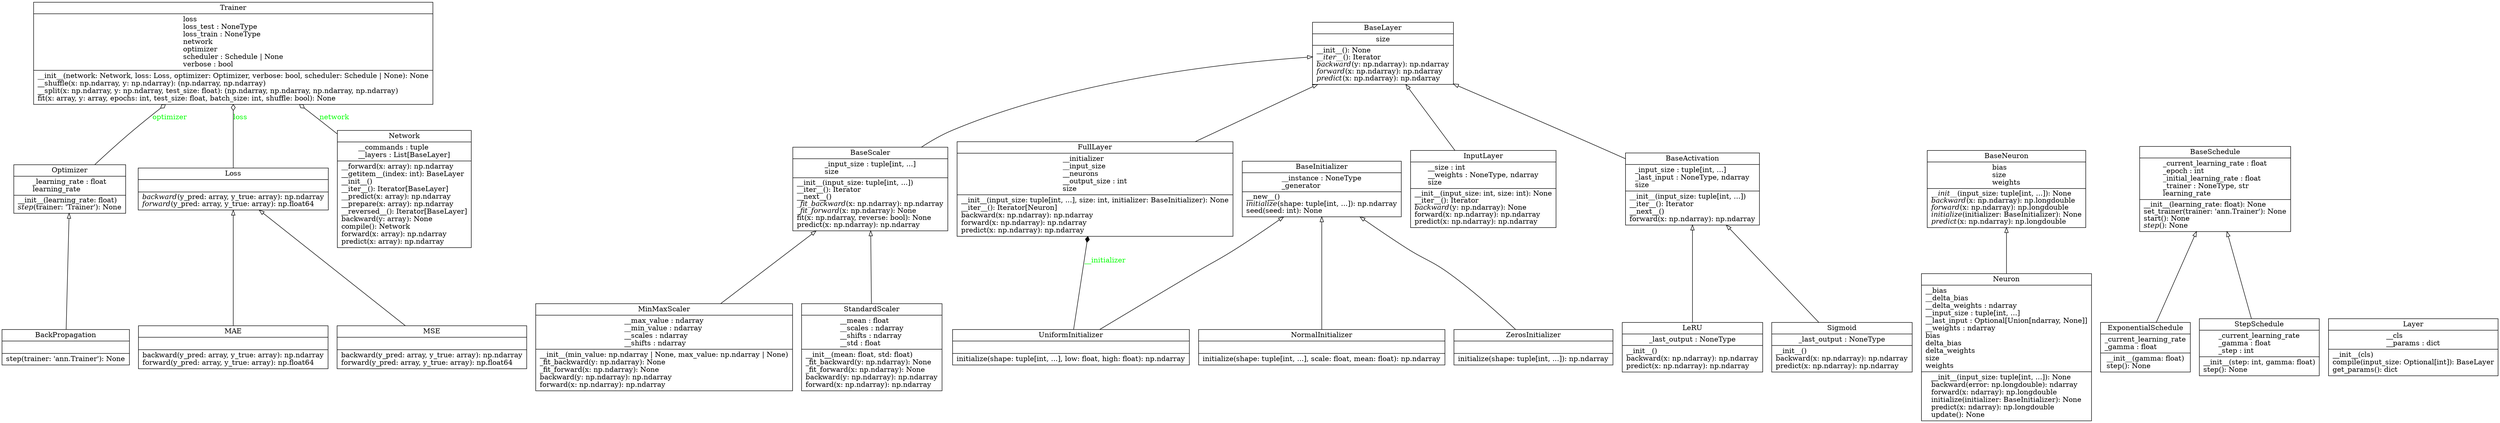 digraph "classes" {
rankdir=BT
charset="utf-8"
"ann.optimizers.back_propagation.BackPropagation" [color="black", fontcolor="black", label=<{BackPropagation|<br ALIGN="LEFT"/>|step(trainer: 'ann.Trainer'): None<br ALIGN="LEFT"/>}>, shape="record", style="solid"];
"ann.layers.activations.base_activation.BaseActivation" [color="black", fontcolor="black", label=<{BaseActivation|_input_size : tuple[int, ...]<br ALIGN="LEFT"/>_last_input : NoneType, ndarray<br ALIGN="LEFT"/>size<br ALIGN="LEFT"/>|__init__(input_size: tuple[int, ...])<br ALIGN="LEFT"/>__iter__(): Iterator<br ALIGN="LEFT"/>__next__()<br ALIGN="LEFT"/>forward(x: np.ndarray): np.ndarray<br ALIGN="LEFT"/>}>, shape="record", style="solid"];
"ann.inizializators.base_initializer.BaseInitializer" [color="black", fontcolor="black", label=<{BaseInitializer|__instance : NoneType<br ALIGN="LEFT"/>_generator<br ALIGN="LEFT"/>|__new__()<br ALIGN="LEFT"/><I>initialize</I>(shape: tuple[int, ...]): np.ndarray<br ALIGN="LEFT"/>seed(seed: int): None<br ALIGN="LEFT"/>}>, shape="record", style="solid"];
"ann.layers.base_layer.BaseLayer" [color="black", fontcolor="black", label=<{BaseLayer|size<br ALIGN="LEFT"/>|__init__(): None<br ALIGN="LEFT"/><I>__iter__</I>(): Iterator<br ALIGN="LEFT"/><I>backward</I>(y: np.ndarray): np.ndarray<br ALIGN="LEFT"/><I>forward</I>(x: np.ndarray): np.ndarray<br ALIGN="LEFT"/><I>predict</I>(x: np.ndarray): np.ndarray<br ALIGN="LEFT"/>}>, shape="record", style="solid"];
"ann.neuron.base_neuron.BaseNeuron" [color="black", fontcolor="black", label=<{BaseNeuron|bias<br ALIGN="LEFT"/>size<br ALIGN="LEFT"/>weights<br ALIGN="LEFT"/>|<I>__init__</I>(input_size: tuple[int, ...]): None<br ALIGN="LEFT"/><I>backward</I>(x: np.ndarray): np.longdouble<br ALIGN="LEFT"/><I>forward</I>(x: np.ndarray): np.longdouble<br ALIGN="LEFT"/><I>initialize</I>(initializer: BaseInitializer): None<br ALIGN="LEFT"/><I>predict</I>(x: np.ndarray): np.longdouble<br ALIGN="LEFT"/>}>, shape="record", style="solid"];
"ann.layers.scalers.base_scaler.BaseScaler" [color="black", fontcolor="black", label=<{BaseScaler|_input_size : tuple[int, ...]<br ALIGN="LEFT"/>size<br ALIGN="LEFT"/>|__init__(input_size: tuple[int, ...])<br ALIGN="LEFT"/>__iter__(): Iterator<br ALIGN="LEFT"/>__next__()<br ALIGN="LEFT"/><I>_fit_backward</I>(x: np.ndarray): np.ndarray<br ALIGN="LEFT"/><I>_fit_forward</I>(x: np.ndarray): None<br ALIGN="LEFT"/>fit(x: np.ndarray, reverse: bool): None<br ALIGN="LEFT"/>predict(x: np.ndarray): np.ndarray<br ALIGN="LEFT"/>}>, shape="record", style="solid"];
"ann.schedules.base_schedule.BaseSchedule" [color="black", fontcolor="black", label=<{BaseSchedule|_current_learning_rate : float<br ALIGN="LEFT"/>_epoch : int<br ALIGN="LEFT"/>_initial_learning_rate : float<br ALIGN="LEFT"/>_trainer : NoneType, str<br ALIGN="LEFT"/>learning_rate<br ALIGN="LEFT"/>|__init__(learning_rate: float): None<br ALIGN="LEFT"/>set_trainer(trainer: 'ann.Trainer'): None<br ALIGN="LEFT"/>start(): None<br ALIGN="LEFT"/><I>step</I>(): None<br ALIGN="LEFT"/>}>, shape="record", style="solid"];
"ann.schedules.exponential_schedule.ExponentialSchedule" [color="black", fontcolor="black", label=<{ExponentialSchedule|_current_learning_rate<br ALIGN="LEFT"/>_gamma : float<br ALIGN="LEFT"/>|__init__(gamma: float)<br ALIGN="LEFT"/>step(): None<br ALIGN="LEFT"/>}>, shape="record", style="solid"];
"ann.layers.full_layer.FullLayer" [color="black", fontcolor="black", label=<{FullLayer|__initializer<br ALIGN="LEFT"/>__input_size<br ALIGN="LEFT"/>__neurons<br ALIGN="LEFT"/>__output_size : int<br ALIGN="LEFT"/>size<br ALIGN="LEFT"/>|__init__(input_size: tuple[int, ...], size: int, initializer: BaseInitializer): None<br ALIGN="LEFT"/>__iter__(): Iterator[Neuron]<br ALIGN="LEFT"/>backward(x: np.ndarray): np.ndarray<br ALIGN="LEFT"/>forward(x: np.ndarray): np.ndarray<br ALIGN="LEFT"/>predict(x: np.ndarray): np.ndarray<br ALIGN="LEFT"/>}>, shape="record", style="solid"];
"ann.layers.input_layer.InputLayer" [color="black", fontcolor="black", label=<{InputLayer|__size : int<br ALIGN="LEFT"/>__weights : NoneType, ndarray<br ALIGN="LEFT"/>size<br ALIGN="LEFT"/>|__init__(input_size: int, size: int): None<br ALIGN="LEFT"/>__iter__(): Iterator<br ALIGN="LEFT"/><I>backward</I>(y: np.ndarray): None<br ALIGN="LEFT"/>forward(x: np.ndarray): np.ndarray<br ALIGN="LEFT"/>predict(x: np.ndarray): np.ndarray<br ALIGN="LEFT"/>}>, shape="record", style="solid"];
"ann.layers.layer.Layer" [color="black", fontcolor="black", label=<{Layer|__cls<br ALIGN="LEFT"/>__params : dict<br ALIGN="LEFT"/>|__init__(cls)<br ALIGN="LEFT"/>compile(input_size: Optional[int]): BaseLayer<br ALIGN="LEFT"/>get_params(): dict<br ALIGN="LEFT"/>}>, shape="record", style="solid"];
"ann.layers.activations.leru.LeRU" [color="black", fontcolor="black", label=<{LeRU|_last_output : NoneType<br ALIGN="LEFT"/>|__init__()<br ALIGN="LEFT"/>backward(x: np.ndarray): np.ndarray<br ALIGN="LEFT"/>predict(x: np.ndarray): np.ndarray<br ALIGN="LEFT"/>}>, shape="record", style="solid"];
"ann.loss.loss.Loss" [color="black", fontcolor="black", label=<{Loss|<br ALIGN="LEFT"/>|<I>backward</I>(y_pred: array, y_true: array): np.ndarray<br ALIGN="LEFT"/><I>forward</I>(y_pred: array, y_true: array): np.float64<br ALIGN="LEFT"/>}>, shape="record", style="solid"];
"ann.loss.mae.MAE" [color="black", fontcolor="black", label=<{MAE|<br ALIGN="LEFT"/>|backward(y_pred: array, y_true: array): np.ndarray<br ALIGN="LEFT"/>forward(y_pred: array, y_true: array): np.float64<br ALIGN="LEFT"/>}>, shape="record", style="solid"];
"ann.loss.mse.MSE" [color="black", fontcolor="black", label=<{MSE|<br ALIGN="LEFT"/>|backward(y_pred: array, y_true: array): np.ndarray<br ALIGN="LEFT"/>forward(y_pred: array, y_true: array): np.float64<br ALIGN="LEFT"/>}>, shape="record", style="solid"];
"ann.layers.scalers.min_max_scaler.MinMaxScaler" [color="black", fontcolor="black", label=<{MinMaxScaler|__max_value : ndarray<br ALIGN="LEFT"/>__min_value : ndarray<br ALIGN="LEFT"/>__scales : ndarray<br ALIGN="LEFT"/>__shifts : ndarray<br ALIGN="LEFT"/>|__init__(min_value: np.ndarray \| None, max_value: np.ndarray \| None)<br ALIGN="LEFT"/>_fit_backward(y: np.ndarray): None<br ALIGN="LEFT"/>_fit_forward(x: np.ndarray): None<br ALIGN="LEFT"/>backward(y: np.ndarray): np.ndarray<br ALIGN="LEFT"/>forward(x: np.ndarray): np.ndarray<br ALIGN="LEFT"/>}>, shape="record", style="solid"];
"ann.net.net.Network" [color="black", fontcolor="black", label=<{Network|__commands : tuple<br ALIGN="LEFT"/>__layers : List[BaseLayer]<br ALIGN="LEFT"/>|__forward(x: array): np.ndarray<br ALIGN="LEFT"/>__getitem__(index: int): BaseLayer<br ALIGN="LEFT"/>__init__()<br ALIGN="LEFT"/>__iter__(): Iterator[BaseLayer]<br ALIGN="LEFT"/>__predict(x: array): np.ndarray<br ALIGN="LEFT"/>__prepare(x: array): np.ndarray<br ALIGN="LEFT"/>__reversed__(): Iterator[BaseLayer]<br ALIGN="LEFT"/>backward(y: array): None<br ALIGN="LEFT"/>compile(): Network<br ALIGN="LEFT"/>forward(x: array): np.ndarray<br ALIGN="LEFT"/>predict(x: array): np.ndarray<br ALIGN="LEFT"/>}>, shape="record", style="solid"];
"ann.neuron.neuron.Neuron" [color="black", fontcolor="black", label=<{Neuron|__bias<br ALIGN="LEFT"/>__delta_bias<br ALIGN="LEFT"/>__delta_weights : ndarray<br ALIGN="LEFT"/>__input_size : tuple[int, ...]<br ALIGN="LEFT"/>__last_input : Optional[Union[ndarray, None]]<br ALIGN="LEFT"/>__weights : ndarray<br ALIGN="LEFT"/>bias<br ALIGN="LEFT"/>delta_bias<br ALIGN="LEFT"/>delta_weights<br ALIGN="LEFT"/>size<br ALIGN="LEFT"/>weights<br ALIGN="LEFT"/>|__init__(input_size: tuple[int, ...]): None<br ALIGN="LEFT"/>backward(error: np.longdouble): ndarray<br ALIGN="LEFT"/>forward(x: ndarray): np.longdouble<br ALIGN="LEFT"/>initialize(initializer: BaseInitializer): None<br ALIGN="LEFT"/>predict(x: ndarray): np.longdouble<br ALIGN="LEFT"/>update(): None<br ALIGN="LEFT"/>}>, shape="record", style="solid"];
"ann.inizializators.normal_initializer.NormalInitializer" [color="black", fontcolor="black", label=<{NormalInitializer|<br ALIGN="LEFT"/>|initialize(shape: tuple[int, ...], scale: float, mean: float): np.ndarray<br ALIGN="LEFT"/>}>, shape="record", style="solid"];
"ann.optimizers.optimizer.Optimizer" [color="black", fontcolor="black", label=<{Optimizer|_learning_rate : float<br ALIGN="LEFT"/>learning_rate<br ALIGN="LEFT"/>|__init__(learning_rate: float)<br ALIGN="LEFT"/><I>step</I>(trainer: 'Trainer'): None<br ALIGN="LEFT"/>}>, shape="record", style="solid"];
"ann.layers.activations.sigmoid.Sigmoid" [color="black", fontcolor="black", label=<{Sigmoid|_last_output : NoneType<br ALIGN="LEFT"/>|__init__()<br ALIGN="LEFT"/>backward(x: np.ndarray): np.ndarray<br ALIGN="LEFT"/>predict(x: np.ndarray): np.ndarray<br ALIGN="LEFT"/>}>, shape="record", style="solid"];
"ann.layers.scalers.standart_scaler.StandardScaler" [color="black", fontcolor="black", label=<{StandardScaler|__mean : float<br ALIGN="LEFT"/>__scales : ndarray<br ALIGN="LEFT"/>__shifts : ndarray<br ALIGN="LEFT"/>__std : float<br ALIGN="LEFT"/>|__init__(mean: float, std: float)<br ALIGN="LEFT"/>_fit_backward(y: np.ndarray): None<br ALIGN="LEFT"/>_fit_forward(x: np.ndarray): None<br ALIGN="LEFT"/>backward(y: np.ndarray): np.ndarray<br ALIGN="LEFT"/>forward(x: np.ndarray): np.ndarray<br ALIGN="LEFT"/>}>, shape="record", style="solid"];
"ann.schedules.step_schedule.StepSchedule" [color="black", fontcolor="black", label=<{StepSchedule|_current_learning_rate<br ALIGN="LEFT"/>_gamma : float<br ALIGN="LEFT"/>_step : int<br ALIGN="LEFT"/>|__init__(step: int, gamma: float)<br ALIGN="LEFT"/>step(): None<br ALIGN="LEFT"/>}>, shape="record", style="solid"];
"ann.trainers.trainer.Trainer" [color="black", fontcolor="black", label=<{Trainer|loss<br ALIGN="LEFT"/>loss_test : NoneType<br ALIGN="LEFT"/>loss_train : NoneType<br ALIGN="LEFT"/>network<br ALIGN="LEFT"/>optimizer<br ALIGN="LEFT"/>scheduler : Schedule \| None<br ALIGN="LEFT"/>verbose : bool<br ALIGN="LEFT"/>|__init__(network: Network, loss: Loss, optimizer: Optimizer, verbose: bool, scheduler: Schedule \| None): None<br ALIGN="LEFT"/>__shuffle(x: np.ndarray, y: np.ndarray): (np.ndarray, np.ndarray)<br ALIGN="LEFT"/>__split(x: np.ndarray, y: np.ndarray, test_size: float): (np.ndarray, np.ndarray, np.ndarray, np.ndarray)<br ALIGN="LEFT"/>fit(x: array, y: array, epochs: int, test_size: float, batch_size: int, shuffle: bool): None<br ALIGN="LEFT"/>}>, shape="record", style="solid"];
"ann.inizializators.uniform_initializer.UniformInitializer" [color="black", fontcolor="black", label=<{UniformInitializer|<br ALIGN="LEFT"/>|initialize(shape: tuple[int, ...], low: float, high: float): np.ndarray<br ALIGN="LEFT"/>}>, shape="record", style="solid"];
"ann.inizializators.zeros_initializer.ZerosInitializer" [color="black", fontcolor="black", label=<{ZerosInitializer|<br ALIGN="LEFT"/>|initialize(shape: tuple[int, ...]): np.ndarray<br ALIGN="LEFT"/>}>, shape="record", style="solid"];
"ann.inizializators.normal_initializer.NormalInitializer" -> "ann.inizializators.base_initializer.BaseInitializer" [arrowhead="empty", arrowtail="none"];
"ann.inizializators.uniform_initializer.UniformInitializer" -> "ann.inizializators.base_initializer.BaseInitializer" [arrowhead="empty", arrowtail="none"];
"ann.inizializators.zeros_initializer.ZerosInitializer" -> "ann.inizializators.base_initializer.BaseInitializer" [arrowhead="empty", arrowtail="none"];
"ann.layers.activations.base_activation.BaseActivation" -> "ann.layers.base_layer.BaseLayer" [arrowhead="empty", arrowtail="none"];
"ann.layers.activations.leru.LeRU" -> "ann.layers.activations.base_activation.BaseActivation" [arrowhead="empty", arrowtail="none"];
"ann.layers.activations.sigmoid.Sigmoid" -> "ann.layers.activations.base_activation.BaseActivation" [arrowhead="empty", arrowtail="none"];
"ann.layers.full_layer.FullLayer" -> "ann.layers.base_layer.BaseLayer" [arrowhead="empty", arrowtail="none"];
"ann.layers.input_layer.InputLayer" -> "ann.layers.base_layer.BaseLayer" [arrowhead="empty", arrowtail="none"];
"ann.layers.scalers.base_scaler.BaseScaler" -> "ann.layers.base_layer.BaseLayer" [arrowhead="empty", arrowtail="none"];
"ann.layers.scalers.min_max_scaler.MinMaxScaler" -> "ann.layers.scalers.base_scaler.BaseScaler" [arrowhead="empty", arrowtail="none"];
"ann.layers.scalers.standart_scaler.StandardScaler" -> "ann.layers.scalers.base_scaler.BaseScaler" [arrowhead="empty", arrowtail="none"];
"ann.loss.mae.MAE" -> "ann.loss.loss.Loss" [arrowhead="empty", arrowtail="none"];
"ann.loss.mse.MSE" -> "ann.loss.loss.Loss" [arrowhead="empty", arrowtail="none"];
"ann.neuron.neuron.Neuron" -> "ann.neuron.base_neuron.BaseNeuron" [arrowhead="empty", arrowtail="none"];
"ann.optimizers.back_propagation.BackPropagation" -> "ann.optimizers.optimizer.Optimizer" [arrowhead="empty", arrowtail="none"];
"ann.schedules.exponential_schedule.ExponentialSchedule" -> "ann.schedules.base_schedule.BaseSchedule" [arrowhead="empty", arrowtail="none"];
"ann.schedules.step_schedule.StepSchedule" -> "ann.schedules.base_schedule.BaseSchedule" [arrowhead="empty", arrowtail="none"];
"ann.inizializators.uniform_initializer.UniformInitializer" -> "ann.layers.full_layer.FullLayer" [arrowhead="diamond", arrowtail="none", fontcolor="green", label="__initializer", style="solid"];
"ann.loss.loss.Loss" -> "ann.trainers.trainer.Trainer" [arrowhead="odiamond", arrowtail="none", fontcolor="green", label="loss", style="solid"];
"ann.net.net.Network" -> "ann.trainers.trainer.Trainer" [arrowhead="odiamond", arrowtail="none", fontcolor="green", label="network", style="solid"];
"ann.optimizers.optimizer.Optimizer" -> "ann.trainers.trainer.Trainer" [arrowhead="odiamond", arrowtail="none", fontcolor="green", label="optimizer", style="solid"];
}
